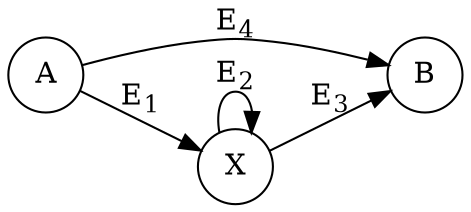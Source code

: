 digraph finite_state_machine {
    node [shape=circle];
    
    A;
    B;
    X;
    A -> B[label=<E<sub>4</sub>>];
    A -> X[label=<E<sub>1</sub>>];
    X -> X[label=<E<sub>2</sub>>];
    X -> B[label=<E<sub>3</sub>>];

    rankdir="LR";
}

